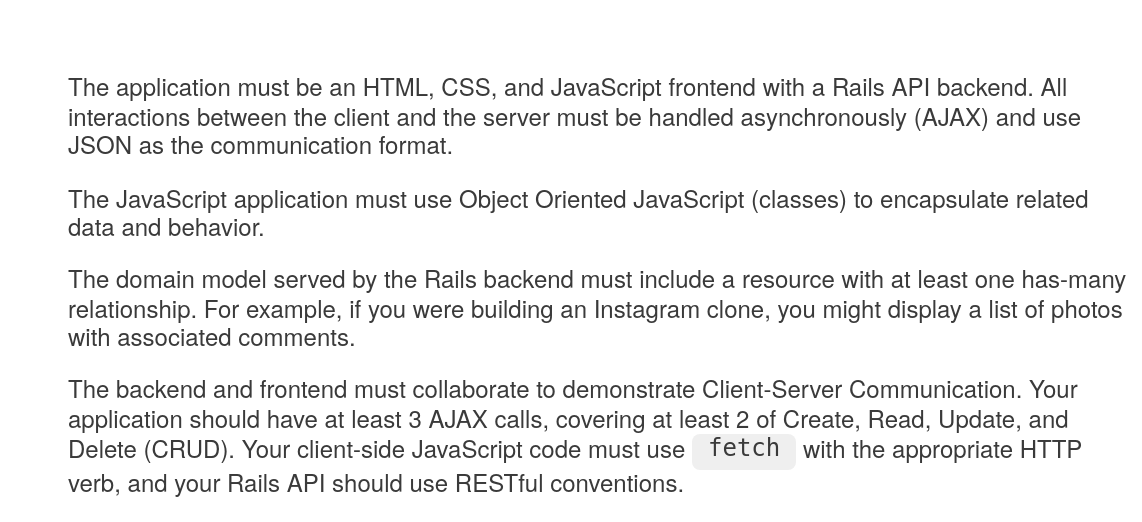 <mxfile version="13.6.9" type="github">
  <diagram id="biWBrqLmoQavXLtHWGHe" name="Page-1">
    <mxGraphModel dx="906" dy="605" grid="1" gridSize="10" guides="1" tooltips="1" connect="1" arrows="1" fold="1" page="1" pageScale="1" pageWidth="850" pageHeight="1100" math="0" shadow="0">
      <root>
        <mxCell id="0" />
        <mxCell id="1" parent="0" />
        <mxCell id="7qzMEofhVh9Ta85jU8DU-1" value="&lt;ol style=&quot;margin: 24px 0px 0px 32px ; padding: 0px ; border: 0px ; outline: 0px ; vertical-align: baseline ; background: transparent ; list-style-type: none ; list-style-position: inside ; color: rgb(58 , 58 , 58) ; font-family: &amp;#34;aktiv grotesk&amp;#34; , &amp;#34;helvetica neue&amp;#34; , &amp;#34;helvetica&amp;#34; , &amp;#34;arial&amp;#34; , sans-serif&quot;&gt;&lt;li style=&quot;margin: 12px 0px 0px ; padding: 0px ; border: 0px ; outline: 0px ; vertical-align: baseline ; background: transparent ; position: relative&quot;&gt;&lt;p style=&quot;margin: 0px ; padding: 0px ; border: 0px ; outline: 0px ; vertical-align: baseline ; background: transparent&quot;&gt;The application must be an HTML, CSS, and JavaScript frontend with a Rails API backend. All interactions between the client and the server must be handled asynchronously (AJAX) and use JSON as the communication format.&lt;/p&gt;&lt;/li&gt;&lt;li style=&quot;margin: 12px 0px 0px ; padding: 0px ; border: 0px ; outline: 0px ; vertical-align: baseline ; background: transparent ; position: relative&quot;&gt;&lt;p style=&quot;margin: 0px ; padding: 0px ; border: 0px ; outline: 0px ; vertical-align: baseline ; background: transparent&quot;&gt;The JavaScript application must use Object Oriented JavaScript (classes) to encapsulate related data and behavior.&lt;/p&gt;&lt;/li&gt;&lt;li style=&quot;margin: 12px 0px 0px ; padding: 0px ; border: 0px ; outline: 0px ; vertical-align: baseline ; background: transparent ; position: relative&quot;&gt;&lt;p style=&quot;margin: 0px ; padding: 0px ; border: 0px ; outline: 0px ; vertical-align: baseline ; background: transparent&quot;&gt;The domain model served by the Rails backend must include a resource with at least one has-many relationship. For example, if you were building an Instagram clone, you might display a list of photos with associated comments.&lt;/p&gt;&lt;/li&gt;&lt;li style=&quot;margin: 12px 0px 0px ; padding: 0px ; border: 0px ; outline: 0px ; vertical-align: baseline ; background: transparent ; position: relative&quot;&gt;&lt;p style=&quot;margin: 0px ; padding: 0px ; border: 0px ; outline: 0px ; vertical-align: baseline ; background: transparent&quot;&gt;The backend and frontend must collaborate to demonstrate Client-Server Communication. Your application should have at least 3 AJAX calls, covering at least 2 of Create, Read, Update, and Delete (CRUD). Your client-side JavaScript code must use&amp;nbsp;&lt;code style=&quot;margin: 0px ; padding: 0px 8px 4px ; border: 0px ; outline: 0px ; vertical-align: baseline ; background: rgb(239 , 239 , 239) ; border-radius: 4px ; line-height: 1.5 ; position: relative ; top: -1px&quot;&gt;fetch&lt;/code&gt;&amp;nbsp;with the appropriate HTTP verb, and your Rails API should use RESTful conventions.&lt;/p&gt;&lt;/li&gt;&lt;/ol&gt;" style="text;html=1;strokeColor=none;fillColor=none;align=left;verticalAlign=middle;whiteSpace=wrap;rounded=0;" vertex="1" parent="1">
          <mxGeometry x="20" y="10" width="570" height="260" as="geometry" />
        </mxCell>
      </root>
    </mxGraphModel>
  </diagram>
</mxfile>
